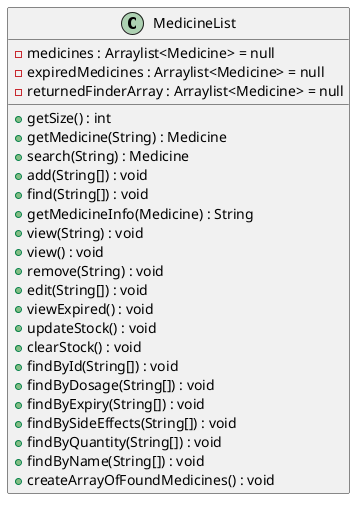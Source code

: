 @startuml

class MedicineList {
-medicines : Arraylist<Medicine> = null
-expiredMedicines : Arraylist<Medicine> = null
-returnedFinderArray : Arraylist<Medicine> = null
+getSize() : int
+getMedicine(String) : Medicine
+search(String) : Medicine
+add(String[]) : void
+find(String[]) : void
+getMedicineInfo(Medicine) : String
+view(String) : void
+view() : void
+remove(String) : void
+edit(String[]) : void
+viewExpired() : void
+updateStock() : void
+clearStock() : void
+findById(String[]) : void
+findByDosage(String[]) : void
+findByExpiry(String[]) : void
+findBySideEffects(String[]) : void
+findByQuantity(String[]) : void
+findByName(String[]) : void
+createArrayOfFoundMedicines() : void
}

@enduml